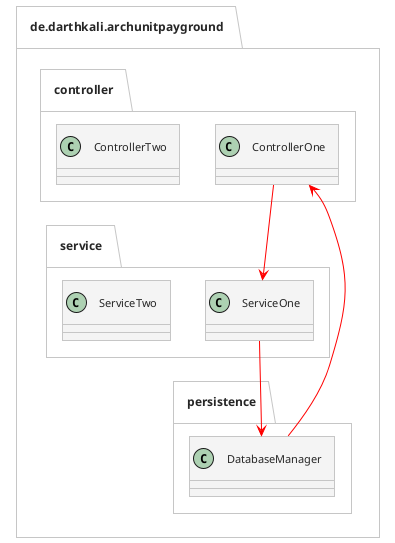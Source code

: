@startuml
'https://plantuml.com/class-diagram
'left to right direction
!theme carbon-gray
!pragma useIntermediatePackages false

package de.darthkali.archunitpayground{
    package controller{
        class ControllerOne
        class ControllerTwo
    }

    package service{
        class ServiceOne
        class ServiceTwo
    }

    package persistence{
        class DatabaseManager
    }
}

ControllerOne -[#red,thickness=1]-> ServiceOne
ServiceOne -[#red,thickness=1]-> DatabaseManager
DatabaseManager -[#red,thickness=1]-> ControllerOne

@enduml

